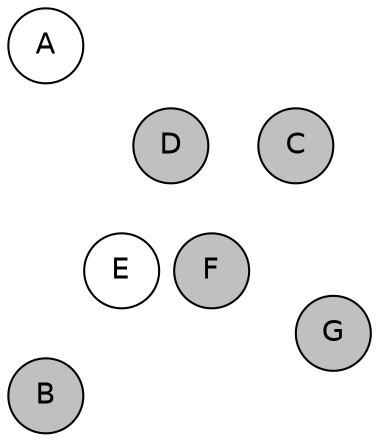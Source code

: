 
graph {

layout = circo;
mindist = .1

node [shape = circle, fontname = Helvetica, margin = 0, style = filled]
edge [style=invis]

subgraph 1 {
	E -- F -- F# -- G -- G# -- A -- A# -- B -- C -- C# -- D -- D# -- E
}

C [fillcolor = gray];
C# [fillcolor = gray];
D [fillcolor = gray];
D# [fillcolor = white];
E [fillcolor = white];
F [fillcolor = gray];
F# [fillcolor = cadetblue1];
G [fillcolor = gray];
G# [fillcolor = gray];
A [fillcolor = white];
A# [fillcolor = gray];
B [fillcolor = gray];
}
